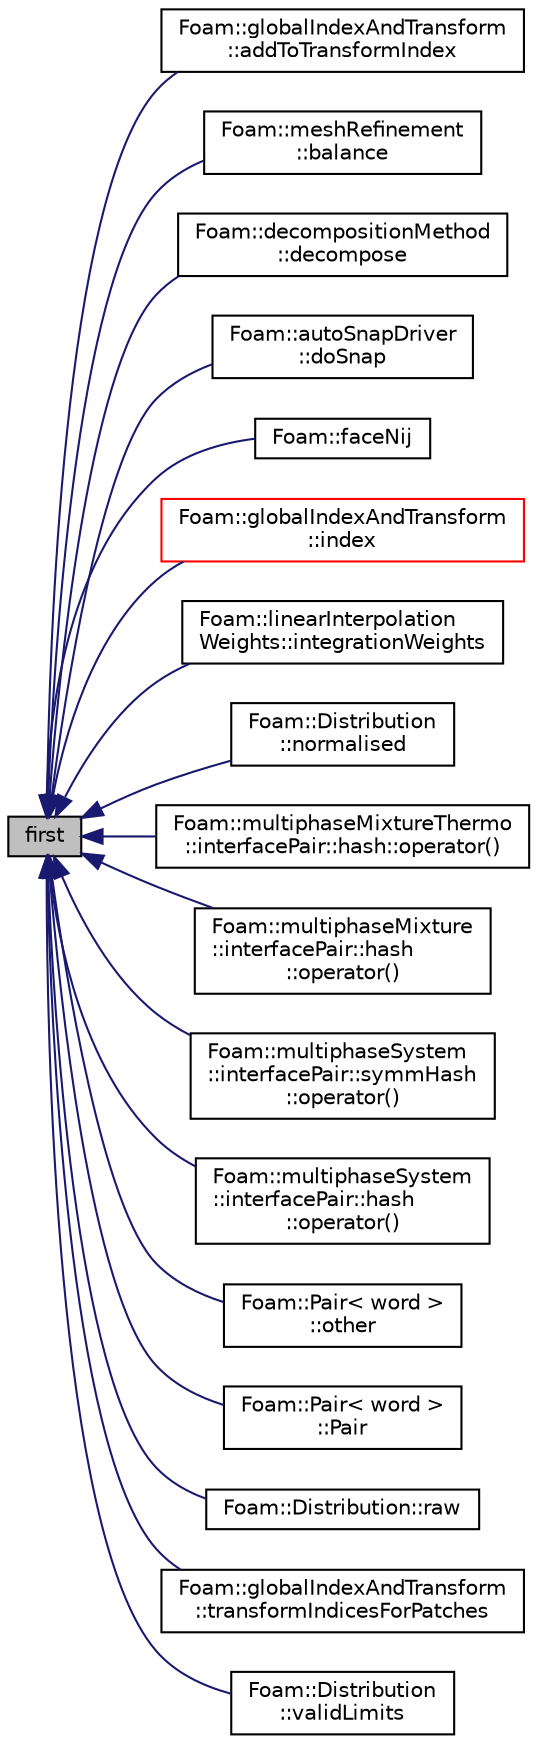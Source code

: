 digraph "first"
{
  bgcolor="transparent";
  edge [fontname="Helvetica",fontsize="10",labelfontname="Helvetica",labelfontsize="10"];
  node [fontname="Helvetica",fontsize="10",shape=record];
  rankdir="LR";
  Node1 [label="first",height=0.2,width=0.4,color="black", fillcolor="grey75", style="filled", fontcolor="black"];
  Node1 -> Node2 [dir="back",color="midnightblue",fontsize="10",style="solid",fontname="Helvetica"];
  Node2 [label="Foam::globalIndexAndTransform\l::addToTransformIndex",height=0.2,width=0.4,color="black",URL="$a00932.html#aa5ca2189f2ab3ddd22e4adef20976baf",tooltip="Add patch transformation to transformIndex. Return new. "];
  Node1 -> Node3 [dir="back",color="midnightblue",fontsize="10",style="solid",fontname="Helvetica"];
  Node3 [label="Foam::meshRefinement\l::balance",height=0.2,width=0.4,color="black",URL="$a01469.html#a64feb4b7a4116efb2111d5adf88b50a3",tooltip="Redecompose according to cell count. "];
  Node1 -> Node4 [dir="back",color="midnightblue",fontsize="10",style="solid",fontname="Helvetica"];
  Node4 [label="Foam::decompositionMethod\l::decompose",height=0.2,width=0.4,color="black",URL="$a00506.html#a9e5348f6d62778dc2721d9646d92c3d2"];
  Node1 -> Node5 [dir="back",color="midnightblue",fontsize="10",style="solid",fontname="Helvetica"];
  Node5 [label="Foam::autoSnapDriver\l::doSnap",height=0.2,width=0.4,color="black",URL="$a00088.html#adf0870a8be4483ecdb73b26b20d027ee"];
  Node1 -> Node6 [dir="back",color="midnightblue",fontsize="10",style="solid",fontname="Helvetica"];
  Node6 [label="Foam::faceNij",height=0.2,width=0.4,color="black",URL="$a10725.html#abf407c1e6cc56bf8d511f9bb1276c64d"];
  Node1 -> Node7 [dir="back",color="midnightblue",fontsize="10",style="solid",fontname="Helvetica"];
  Node7 [label="Foam::globalIndexAndTransform\l::index",height=0.2,width=0.4,color="red",URL="$a00932.html#abca5287da59367ed8b030adc0a99b820",tooltip="Index carried by the object. "];
  Node1 -> Node8 [dir="back",color="midnightblue",fontsize="10",style="solid",fontname="Helvetica"];
  Node8 [label="Foam::linearInterpolation\lWeights::integrationWeights",height=0.2,width=0.4,color="black",URL="$a01339.html#abfea05ad0de4d62e56884979e004656d",tooltip="Calculate weights and indices to calculate integrand of t1..t2. "];
  Node1 -> Node9 [dir="back",color="midnightblue",fontsize="10",style="solid",fontname="Helvetica"];
  Node9 [label="Foam::Distribution\l::normalised",height=0.2,width=0.4,color="black",URL="$a00560.html#a0d37b28f72f3671726fd61a4959e4740",tooltip="Return the normalised distribution (probability density) "];
  Node1 -> Node10 [dir="back",color="midnightblue",fontsize="10",style="solid",fontname="Helvetica"];
  Node10 [label="Foam::multiphaseMixtureThermo\l::interfacePair::hash::operator()",height=0.2,width=0.4,color="black",URL="$a00967.html#add7812307a7b7bd9fd3b26129e704a46"];
  Node1 -> Node11 [dir="back",color="midnightblue",fontsize="10",style="solid",fontname="Helvetica"];
  Node11 [label="Foam::multiphaseMixture\l::interfacePair::hash\l::operator()",height=0.2,width=0.4,color="black",URL="$a00969.html#add7812307a7b7bd9fd3b26129e704a46"];
  Node1 -> Node12 [dir="back",color="midnightblue",fontsize="10",style="solid",fontname="Helvetica"];
  Node12 [label="Foam::multiphaseSystem\l::interfacePair::symmHash\l::operator()",height=0.2,width=0.4,color="black",URL="$a02534.html#add7812307a7b7bd9fd3b26129e704a46"];
  Node1 -> Node13 [dir="back",color="midnightblue",fontsize="10",style="solid",fontname="Helvetica"];
  Node13 [label="Foam::multiphaseSystem\l::interfacePair::hash\l::operator()",height=0.2,width=0.4,color="black",URL="$a00968.html#add7812307a7b7bd9fd3b26129e704a46"];
  Node1 -> Node14 [dir="back",color="midnightblue",fontsize="10",style="solid",fontname="Helvetica"];
  Node14 [label="Foam::Pair\< word \>\l::other",height=0.2,width=0.4,color="black",URL="$a01759.html#ab052b992c7e73fa2dcaab9f613f25f32",tooltip="Return other. "];
  Node1 -> Node15 [dir="back",color="midnightblue",fontsize="10",style="solid",fontname="Helvetica"];
  Node15 [label="Foam::Pair\< word \>\l::Pair",height=0.2,width=0.4,color="black",URL="$a01759.html#ab2954567b14e2f39fd86b58b1ecf5c40",tooltip="Construct from components. "];
  Node1 -> Node16 [dir="back",color="midnightblue",fontsize="10",style="solid",fontname="Helvetica"];
  Node16 [label="Foam::Distribution::raw",height=0.2,width=0.4,color="black",URL="$a00560.html#a534e886fbc527191f1449a00238be6b3",tooltip="Return the distribution of the total bin weights. "];
  Node1 -> Node17 [dir="back",color="midnightblue",fontsize="10",style="solid",fontname="Helvetica"];
  Node17 [label="Foam::globalIndexAndTransform\l::transformIndicesForPatches",height=0.2,width=0.4,color="black",URL="$a00932.html#aaeb707184c40773486e659fc31f007d4",tooltip="Access the all of the indices of the transform. "];
  Node1 -> Node18 [dir="back",color="midnightblue",fontsize="10",style="solid",fontname="Helvetica"];
  Node18 [label="Foam::Distribution\l::validLimits",height=0.2,width=0.4,color="black",URL="$a00560.html#a376a44980cd807789e5d3ad859bf5f06",tooltip="Returns the indices of the first and last non-zero entries. "];
}
